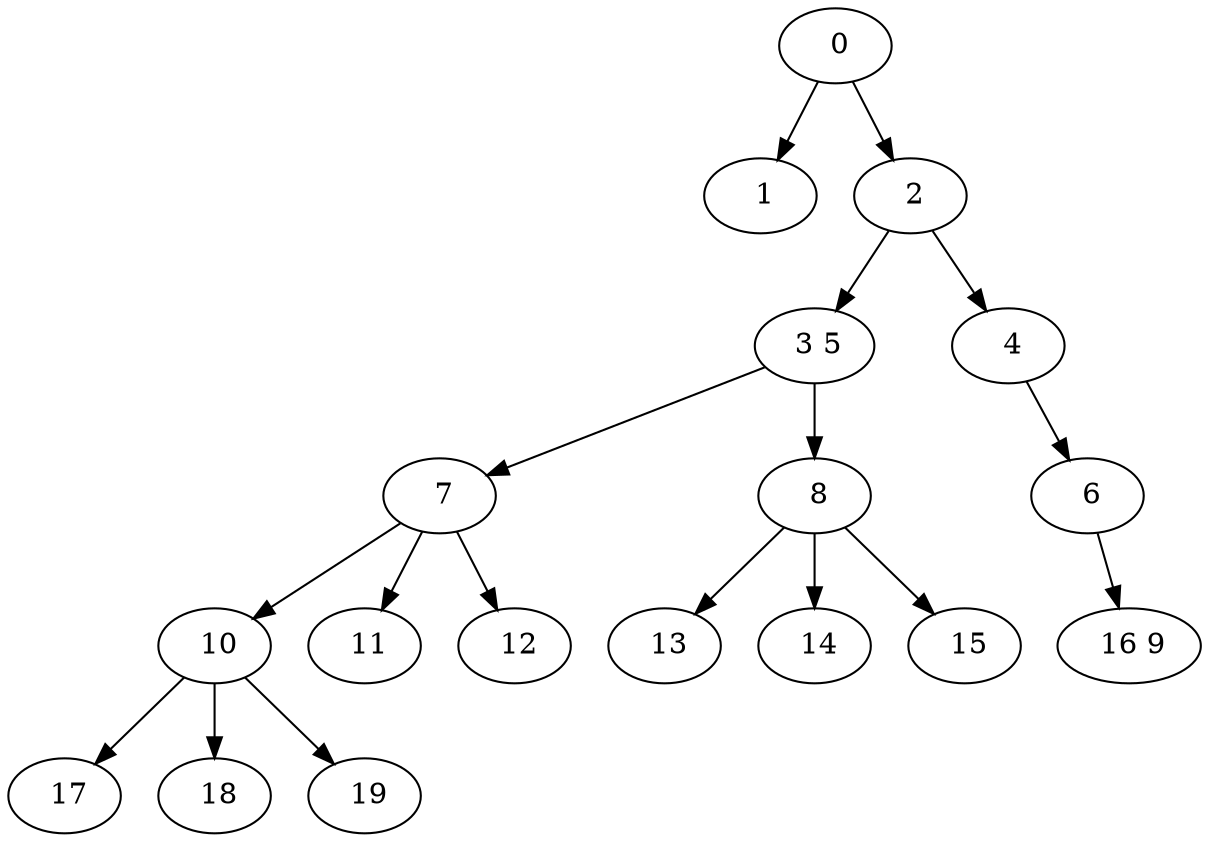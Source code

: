 digraph mytree {
" 0" -> " 1";
" 0" -> " 2";
" 1";
" 3 5" -> " 7";
" 3 5" -> " 8";
" 2" -> " 3 5";
" 2" -> " 4";
" 4" -> " 6";
" 10" -> " 17";
" 10" -> " 18";
" 10" -> " 19";
" 16 9";
" 6" -> " 16 9";
" 7" -> " 10";
" 7" -> " 11";
" 7" -> " 12";
" 11";
" 12";
" 8" -> " 13";
" 8" -> " 14";
" 8" -> " 15";
" 13";
" 14";
" 15";
" 17";
" 18";
" 19";
}
